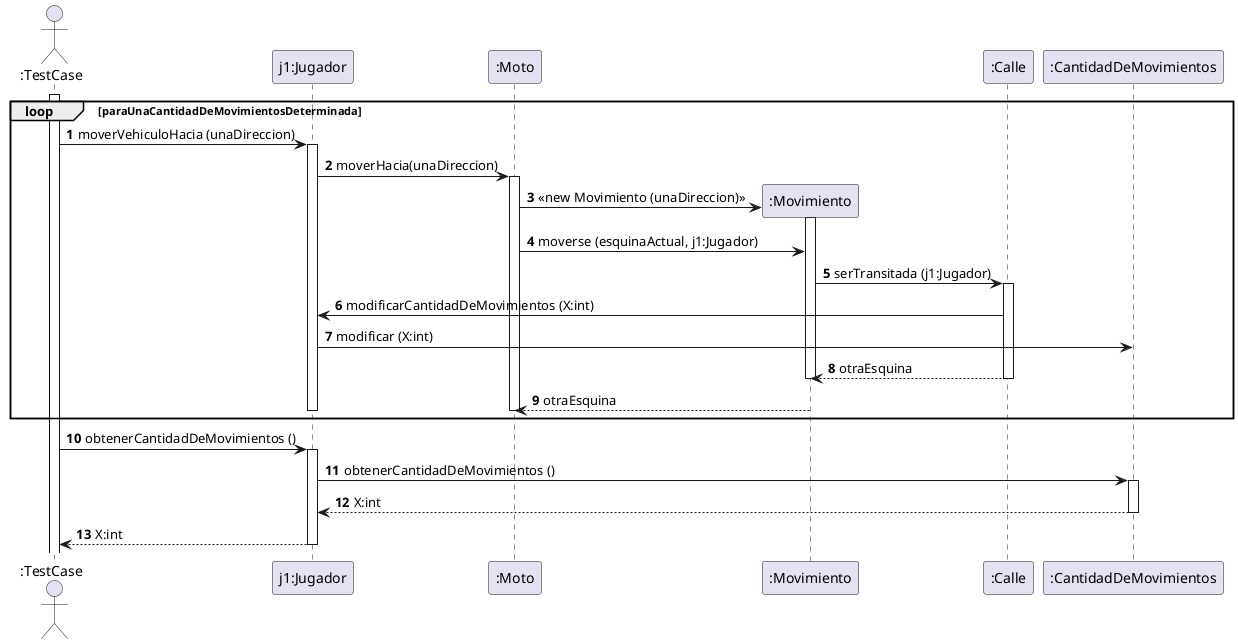 @startuml
'https://plantuml.com/sequence-diagram

autonumber
actor ":TestCase"
Activate ":TestCase"
loop paraUnaCantidadDeMovimientosDeterminada
    ":TestCase" -> "j1:Jugador": moverVehiculoHacia (unaDireccion)
    Activate "j1:Jugador"
    "j1:Jugador" -> ":Moto": moverHacia(unaDireccion)
    Activate ":Moto"
    create ":Movimiento"
    ":Moto" -> ":Movimiento": <<new Movimiento (unaDireccion) >>
    Activate ":Movimiento"
    ":Moto" -> ":Movimiento": moverse (esquinaActual, j1:Jugador)
    ":Movimiento" -> ":Calle": serTransitada (j1:Jugador)
    Activate ":Calle"
    ":Calle" -> "j1:Jugador" : modificarCantidadDeMovimientos (X:int)
     "j1:Jugador" -> ":CantidadDeMovimientos" : modificar (X:int)
     ":Movimiento" <-- ":Calle": otraEsquina
     Deactivate ":Calle"
     Deactivate ":Movimiento"
     ":Moto" <-- ":Movimiento": otraEsquina
     Deactivate ":Moto"
     Deactivate "j1:Jugador"
end
":TestCase" -> "j1:Jugador": obtenerCantidadDeMovimientos ()
Activate "j1:Jugador"
"j1:Jugador" -> ":CantidadDeMovimientos": obtenerCantidadDeMovimientos ()
Activate ":CantidadDeMovimientos"
"j1:Jugador" <-- ":CantidadDeMovimientos": X:int
Deactivate ":CantidadDeMovimientos"
":TestCase" <-- "j1:Jugador": X:int
Deactivate "j1:Jugador"



@enduml